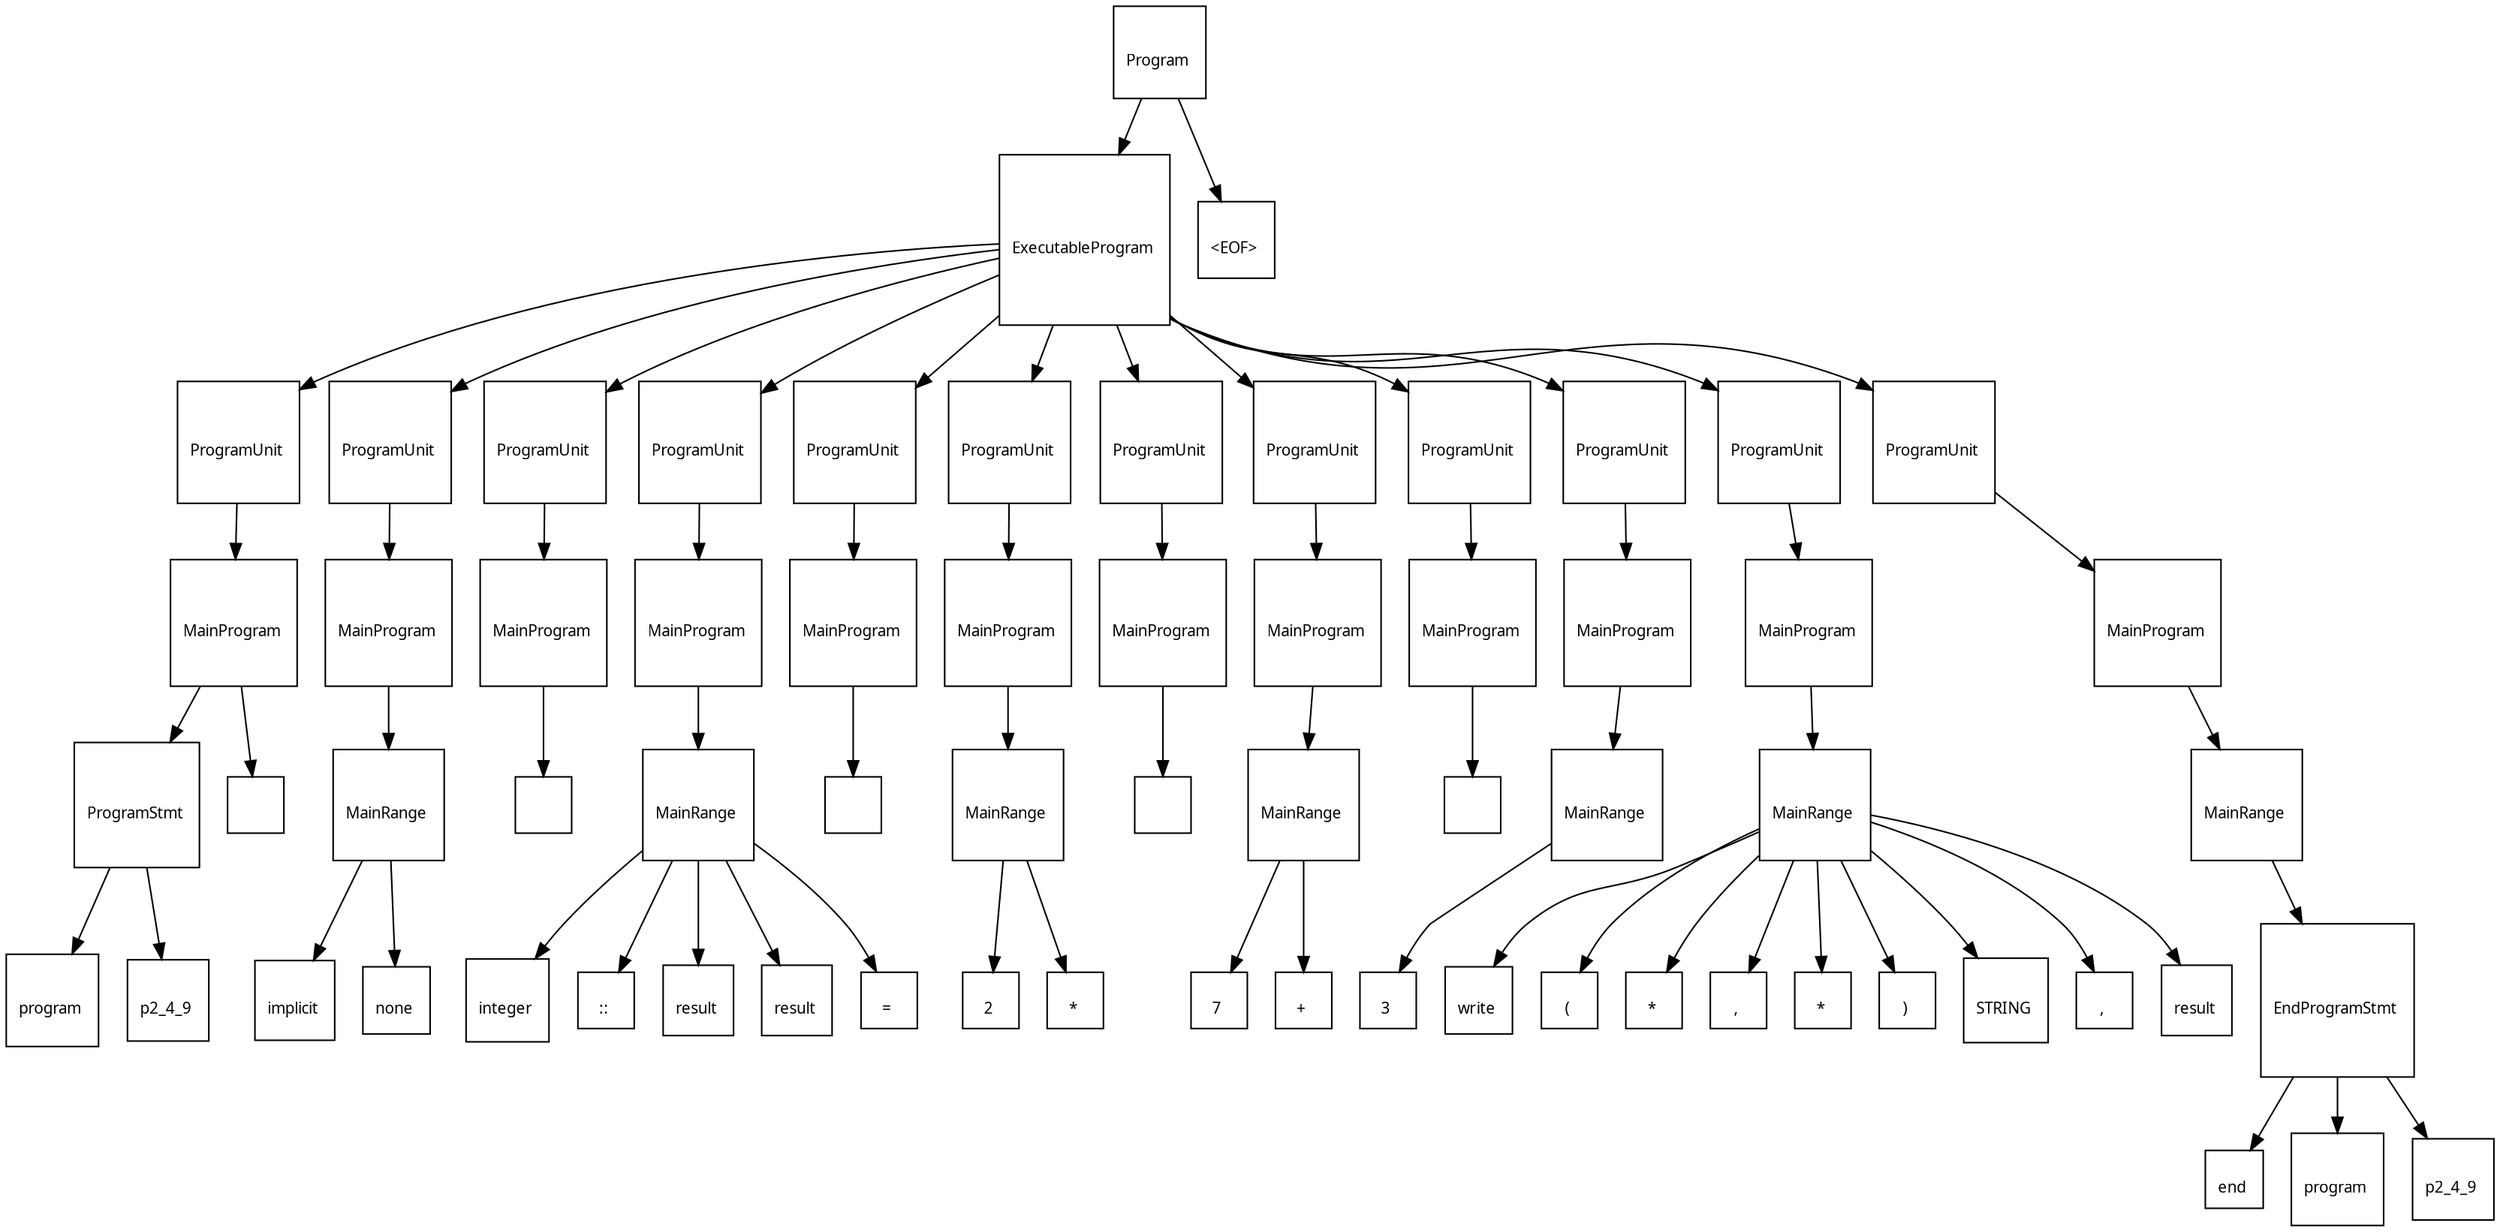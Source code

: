 digraph G {
  charset="UTF-8"
  node [shape=square, fontname="Arial Unicode MS"];
  "e98c3f8d-95fd-42ff-97a0-4232eed9543c" [label="\lProgram \n", fontsize=10];
  "e98c3f8d-95fd-42ff-97a0-4232eed9543c" -> "74d8a6fc-184d-4193-a016-709cd0300656";
  "74d8a6fc-184d-4193-a016-709cd0300656" [label="\lExecutableProgram \n", fontsize=10];
  "74d8a6fc-184d-4193-a016-709cd0300656" -> "c8da627a-b9a1-437d-af94-557e3a5ef2fc";
  "c8da627a-b9a1-437d-af94-557e3a5ef2fc" [label="\lProgramUnit \n", fontsize=10];
  "c8da627a-b9a1-437d-af94-557e3a5ef2fc" -> "6d05ec09-098e-4dae-b505-7637e7fe3497";
  "6d05ec09-098e-4dae-b505-7637e7fe3497" [label="\lMainProgram \n", fontsize=10];
  "6d05ec09-098e-4dae-b505-7637e7fe3497" -> "9937b36b-7b32-4636-8482-24ffec61bf54";
  "9937b36b-7b32-4636-8482-24ffec61bf54" [label="\lProgramStmt \n", fontsize=10];
  "9937b36b-7b32-4636-8482-24ffec61bf54" -> "222fbdbd-8679-4fff-857f-4efeb931c9c8";
  "222fbdbd-8679-4fff-857f-4efeb931c9c8" [label="\lprogram \n", fontsize=10];
  "9937b36b-7b32-4636-8482-24ffec61bf54" -> "7be86cb3-e342-41f7-960e-d3111abede56";
  "7be86cb3-e342-41f7-960e-d3111abede56" [label="\lp2_4_9 \n", fontsize=10];
  "6d05ec09-098e-4dae-b505-7637e7fe3497" -> "7c2749d3-e4e4-49b5-918b-2fccd5c60815";
  "7c2749d3-e4e4-49b5-918b-2fccd5c60815" [label="\l \n", fontsize=10];
  "74d8a6fc-184d-4193-a016-709cd0300656" -> "0e448528-69e5-402a-9a56-0a57c538ce07";
  "0e448528-69e5-402a-9a56-0a57c538ce07" [label="\lProgramUnit \n", fontsize=10];
  "0e448528-69e5-402a-9a56-0a57c538ce07" -> "878562aa-543f-4a60-b0e1-5f82852bc996";
  "878562aa-543f-4a60-b0e1-5f82852bc996" [label="\lMainProgram \n", fontsize=10];
  "878562aa-543f-4a60-b0e1-5f82852bc996" -> "f5743eef-57ad-44cf-845b-2097742d8420";
  "f5743eef-57ad-44cf-845b-2097742d8420" [label="\lMainRange \n", fontsize=10];
  "f5743eef-57ad-44cf-845b-2097742d8420" -> "e0e4a96e-5f9c-4b75-8a52-4000cc78c5b6";
  "e0e4a96e-5f9c-4b75-8a52-4000cc78c5b6" [label="\limplicit \n", fontsize=10];
  "f5743eef-57ad-44cf-845b-2097742d8420" -> "b3785eb0-37db-4fd3-9972-3ac6107ea2c6";
  "b3785eb0-37db-4fd3-9972-3ac6107ea2c6" [label="\lnone \n", fontsize=10];
  "74d8a6fc-184d-4193-a016-709cd0300656" -> "c19ae6ad-ac04-4478-aba2-f03b8afcd19e";
  "c19ae6ad-ac04-4478-aba2-f03b8afcd19e" [label="\lProgramUnit \n", fontsize=10];
  "c19ae6ad-ac04-4478-aba2-f03b8afcd19e" -> "9b429ece-c211-4b91-8f4b-622c3d782821";
  "9b429ece-c211-4b91-8f4b-622c3d782821" [label="\lMainProgram \n", fontsize=10];
  "9b429ece-c211-4b91-8f4b-622c3d782821" -> "a56330dc-e6b9-4a46-be69-9afaddc288a0";
  "a56330dc-e6b9-4a46-be69-9afaddc288a0" [label="\l \n", fontsize=10];
  "74d8a6fc-184d-4193-a016-709cd0300656" -> "d78e9da9-b1cc-46b3-ad8d-b428987be1f8";
  "d78e9da9-b1cc-46b3-ad8d-b428987be1f8" [label="\lProgramUnit \n", fontsize=10];
  "d78e9da9-b1cc-46b3-ad8d-b428987be1f8" -> "9fb75b08-f9a9-49a4-afde-2c4954a6b1cf";
  "9fb75b08-f9a9-49a4-afde-2c4954a6b1cf" [label="\lMainProgram \n", fontsize=10];
  "9fb75b08-f9a9-49a4-afde-2c4954a6b1cf" -> "77df63ba-b2f6-44e7-bc69-cecc65102df9";
  "77df63ba-b2f6-44e7-bc69-cecc65102df9" [label="\lMainRange \n", fontsize=10];
  "77df63ba-b2f6-44e7-bc69-cecc65102df9" -> "0ecdf772-3462-40cb-94d9-f03c2d0f71ca";
  "0ecdf772-3462-40cb-94d9-f03c2d0f71ca" [label="\linteger \n", fontsize=10];
  "77df63ba-b2f6-44e7-bc69-cecc65102df9" -> "7d421a1c-90f6-4afd-b5a0-5288c38be0e3";
  "7d421a1c-90f6-4afd-b5a0-5288c38be0e3" [label="\l:: \n", fontsize=10];
  "77df63ba-b2f6-44e7-bc69-cecc65102df9" -> "290263bc-84e3-4957-b4da-5024cb94cf7b";
  "290263bc-84e3-4957-b4da-5024cb94cf7b" [label="\lresult \n", fontsize=10];
  "77df63ba-b2f6-44e7-bc69-cecc65102df9" -> "58165d9a-e2f1-4283-9679-6f680701dd79";
  "58165d9a-e2f1-4283-9679-6f680701dd79" [label="\lresult \n", fontsize=10];
  "77df63ba-b2f6-44e7-bc69-cecc65102df9" -> "8d124e8f-de94-4612-a569-97b16814c539";
  "8d124e8f-de94-4612-a569-97b16814c539" [label="\l= \n", fontsize=10];
  "74d8a6fc-184d-4193-a016-709cd0300656" -> "12666774-6381-42c4-910e-0e65d0a01c85";
  "12666774-6381-42c4-910e-0e65d0a01c85" [label="\lProgramUnit \n", fontsize=10];
  "12666774-6381-42c4-910e-0e65d0a01c85" -> "33db4a73-599d-4fe2-a1ed-470b785442d6";
  "33db4a73-599d-4fe2-a1ed-470b785442d6" [label="\lMainProgram \n", fontsize=10];
  "33db4a73-599d-4fe2-a1ed-470b785442d6" -> "c454ca07-7bce-41dd-ab67-731ace775f8b";
  "c454ca07-7bce-41dd-ab67-731ace775f8b" [label="\l \n", fontsize=10];
  "74d8a6fc-184d-4193-a016-709cd0300656" -> "95083fb5-fe84-4d36-b013-f205f1b6e7de";
  "95083fb5-fe84-4d36-b013-f205f1b6e7de" [label="\lProgramUnit \n", fontsize=10];
  "95083fb5-fe84-4d36-b013-f205f1b6e7de" -> "86b6cdfa-31ff-4fc1-9d70-66d3b204a93d";
  "86b6cdfa-31ff-4fc1-9d70-66d3b204a93d" [label="\lMainProgram \n", fontsize=10];
  "86b6cdfa-31ff-4fc1-9d70-66d3b204a93d" -> "9dd5fc6c-2f04-4941-a600-685ae9c71af0";
  "9dd5fc6c-2f04-4941-a600-685ae9c71af0" [label="\lMainRange \n", fontsize=10];
  "9dd5fc6c-2f04-4941-a600-685ae9c71af0" -> "9c401326-ad73-4864-ae3f-cbf2b513b3f3";
  "9c401326-ad73-4864-ae3f-cbf2b513b3f3" [label="\l2 \n", fontsize=10];
  "9dd5fc6c-2f04-4941-a600-685ae9c71af0" -> "b5d214c3-bf3c-4fb0-944c-d81f53812554";
  "b5d214c3-bf3c-4fb0-944c-d81f53812554" [label="\l* \n", fontsize=10];
  "74d8a6fc-184d-4193-a016-709cd0300656" -> "2908ba89-3109-4eac-b61f-b23345a41f2f";
  "2908ba89-3109-4eac-b61f-b23345a41f2f" [label="\lProgramUnit \n", fontsize=10];
  "2908ba89-3109-4eac-b61f-b23345a41f2f" -> "8de2ed24-a3e0-43a0-9d77-1b9fec275c95";
  "8de2ed24-a3e0-43a0-9d77-1b9fec275c95" [label="\lMainProgram \n", fontsize=10];
  "8de2ed24-a3e0-43a0-9d77-1b9fec275c95" -> "688b1d93-65c5-4894-8596-22ed9454218c";
  "688b1d93-65c5-4894-8596-22ed9454218c" [label="\l \n", fontsize=10];
  "74d8a6fc-184d-4193-a016-709cd0300656" -> "fd2adbc5-9e65-4ba8-9128-b0f1bef5d049";
  "fd2adbc5-9e65-4ba8-9128-b0f1bef5d049" [label="\lProgramUnit \n", fontsize=10];
  "fd2adbc5-9e65-4ba8-9128-b0f1bef5d049" -> "c7a16238-4f91-45bb-9867-662a26b75b22";
  "c7a16238-4f91-45bb-9867-662a26b75b22" [label="\lMainProgram \n", fontsize=10];
  "c7a16238-4f91-45bb-9867-662a26b75b22" -> "65e4d58b-954c-4b79-b8e7-3e668544f015";
  "65e4d58b-954c-4b79-b8e7-3e668544f015" [label="\lMainRange \n", fontsize=10];
  "65e4d58b-954c-4b79-b8e7-3e668544f015" -> "3f98ca16-3de6-4873-87a5-e8f35026865e";
  "3f98ca16-3de6-4873-87a5-e8f35026865e" [label="\l7 \n", fontsize=10];
  "65e4d58b-954c-4b79-b8e7-3e668544f015" -> "948dfe06-1096-45bb-bd97-c0f361d1545c";
  "948dfe06-1096-45bb-bd97-c0f361d1545c" [label="\l+ \n", fontsize=10];
  "74d8a6fc-184d-4193-a016-709cd0300656" -> "e8ed31df-2c7f-4f56-9f30-85de450d9c21";
  "e8ed31df-2c7f-4f56-9f30-85de450d9c21" [label="\lProgramUnit \n", fontsize=10];
  "e8ed31df-2c7f-4f56-9f30-85de450d9c21" -> "c2b3847a-443a-4e50-9352-8377e96055eb";
  "c2b3847a-443a-4e50-9352-8377e96055eb" [label="\lMainProgram \n", fontsize=10];
  "c2b3847a-443a-4e50-9352-8377e96055eb" -> "f4f988e2-ff48-4cf2-ad4e-31d53c4d582f";
  "f4f988e2-ff48-4cf2-ad4e-31d53c4d582f" [label="\l \n", fontsize=10];
  "74d8a6fc-184d-4193-a016-709cd0300656" -> "30fb954d-e5a9-4e20-b62e-ba347107f60e";
  "30fb954d-e5a9-4e20-b62e-ba347107f60e" [label="\lProgramUnit \n", fontsize=10];
  "30fb954d-e5a9-4e20-b62e-ba347107f60e" -> "6b484cab-20de-4b1f-b297-4f065285770d";
  "6b484cab-20de-4b1f-b297-4f065285770d" [label="\lMainProgram \n", fontsize=10];
  "6b484cab-20de-4b1f-b297-4f065285770d" -> "1ef62dfa-6ec5-482c-9489-7d9757bb4c61";
  "1ef62dfa-6ec5-482c-9489-7d9757bb4c61" [label="\lMainRange \n", fontsize=10];
  "1ef62dfa-6ec5-482c-9489-7d9757bb4c61" -> "f9c2fe79-fa8c-4809-b6af-32eb8ea29a28";
  "f9c2fe79-fa8c-4809-b6af-32eb8ea29a28" [label="\l3 \n", fontsize=10];
  "74d8a6fc-184d-4193-a016-709cd0300656" -> "c5cde322-6061-4eb5-b902-94337fbf0d47";
  "c5cde322-6061-4eb5-b902-94337fbf0d47" [label="\lProgramUnit \n", fontsize=10];
  "c5cde322-6061-4eb5-b902-94337fbf0d47" -> "e9b25640-9bff-4d74-8c19-01eefb36e6bd";
  "e9b25640-9bff-4d74-8c19-01eefb36e6bd" [label="\lMainProgram \n", fontsize=10];
  "e9b25640-9bff-4d74-8c19-01eefb36e6bd" -> "8fea2a7b-9597-4a16-9e5b-e9d959471429";
  "8fea2a7b-9597-4a16-9e5b-e9d959471429" [label="\lMainRange \n", fontsize=10];
  "8fea2a7b-9597-4a16-9e5b-e9d959471429" -> "ce694cf1-a350-4b05-849a-d63ef802c332";
  "ce694cf1-a350-4b05-849a-d63ef802c332" [label="\lwrite \n", fontsize=10];
  "8fea2a7b-9597-4a16-9e5b-e9d959471429" -> "10618863-e810-4cd5-a566-784ccce7f22b";
  "10618863-e810-4cd5-a566-784ccce7f22b" [label="\l( \n", fontsize=10];
  "8fea2a7b-9597-4a16-9e5b-e9d959471429" -> "77e4f689-2f72-44ab-87ab-e3ba22221803";
  "77e4f689-2f72-44ab-87ab-e3ba22221803" [label="\l* \n", fontsize=10];
  "8fea2a7b-9597-4a16-9e5b-e9d959471429" -> "e1ef1931-3f52-44a6-b86c-4172f079837b";
  "e1ef1931-3f52-44a6-b86c-4172f079837b" [label="\l, \n", fontsize=10];
  "8fea2a7b-9597-4a16-9e5b-e9d959471429" -> "89c85480-c83b-4aa4-8e39-c2821df42c6b";
  "89c85480-c83b-4aa4-8e39-c2821df42c6b" [label="\l* \n", fontsize=10];
  "8fea2a7b-9597-4a16-9e5b-e9d959471429" -> "75eb88d4-28c9-4f96-adce-23a4c876513a";
  "75eb88d4-28c9-4f96-adce-23a4c876513a" [label="\l) \n", fontsize=10];
  "8fea2a7b-9597-4a16-9e5b-e9d959471429" -> "1e570aa5-1a43-42d8-88ce-2f96182b80aa";
  "1e570aa5-1a43-42d8-88ce-2f96182b80aa" [label="\lSTRING \n", fontsize=10];
  "8fea2a7b-9597-4a16-9e5b-e9d959471429" -> "2bda8989-4ca9-440f-9fc6-dd5574ad23f5";
  "2bda8989-4ca9-440f-9fc6-dd5574ad23f5" [label="\l, \n", fontsize=10];
  "8fea2a7b-9597-4a16-9e5b-e9d959471429" -> "01038d41-83e4-4104-8703-2c31cbb98141";
  "01038d41-83e4-4104-8703-2c31cbb98141" [label="\lresult \n", fontsize=10];
  "74d8a6fc-184d-4193-a016-709cd0300656" -> "1cf4a67d-84b4-47ab-bcb5-bd6fe2481736";
  "1cf4a67d-84b4-47ab-bcb5-bd6fe2481736" [label="\lProgramUnit \n", fontsize=10];
  "1cf4a67d-84b4-47ab-bcb5-bd6fe2481736" -> "5c16f18f-e51e-4118-afb3-35f556332a27";
  "5c16f18f-e51e-4118-afb3-35f556332a27" [label="\lMainProgram \n", fontsize=10];
  "5c16f18f-e51e-4118-afb3-35f556332a27" -> "b8b1b3e6-00bd-468d-b64e-6b653870d84f";
  "b8b1b3e6-00bd-468d-b64e-6b653870d84f" [label="\lMainRange \n", fontsize=10];
  "b8b1b3e6-00bd-468d-b64e-6b653870d84f" -> "9bd22585-08cd-4ec2-8beb-0a2c026e97bf";
  "9bd22585-08cd-4ec2-8beb-0a2c026e97bf" [label="\lEndProgramStmt \n", fontsize=10];
  "9bd22585-08cd-4ec2-8beb-0a2c026e97bf" -> "3a69e835-5405-478a-b80d-fa32dd1bbf54";
  "3a69e835-5405-478a-b80d-fa32dd1bbf54" [label="\lend \n", fontsize=10];
  "9bd22585-08cd-4ec2-8beb-0a2c026e97bf" -> "1385097b-e15f-4144-b1c8-c9a8af7efd37";
  "1385097b-e15f-4144-b1c8-c9a8af7efd37" [label="\lprogram \n", fontsize=10];
  "9bd22585-08cd-4ec2-8beb-0a2c026e97bf" -> "a33b97fd-33d0-412d-9d5f-7b7a032f28ae";
  "a33b97fd-33d0-412d-9d5f-7b7a032f28ae" [label="\lp2_4_9 \n", fontsize=10];
  "e98c3f8d-95fd-42ff-97a0-4232eed9543c" -> "e7206f6d-5858-4b0c-a3c9-892138a34554";
  "e7206f6d-5858-4b0c-a3c9-892138a34554" [label="\l&lt;EOF&gt; \n", fontsize=10];
}
